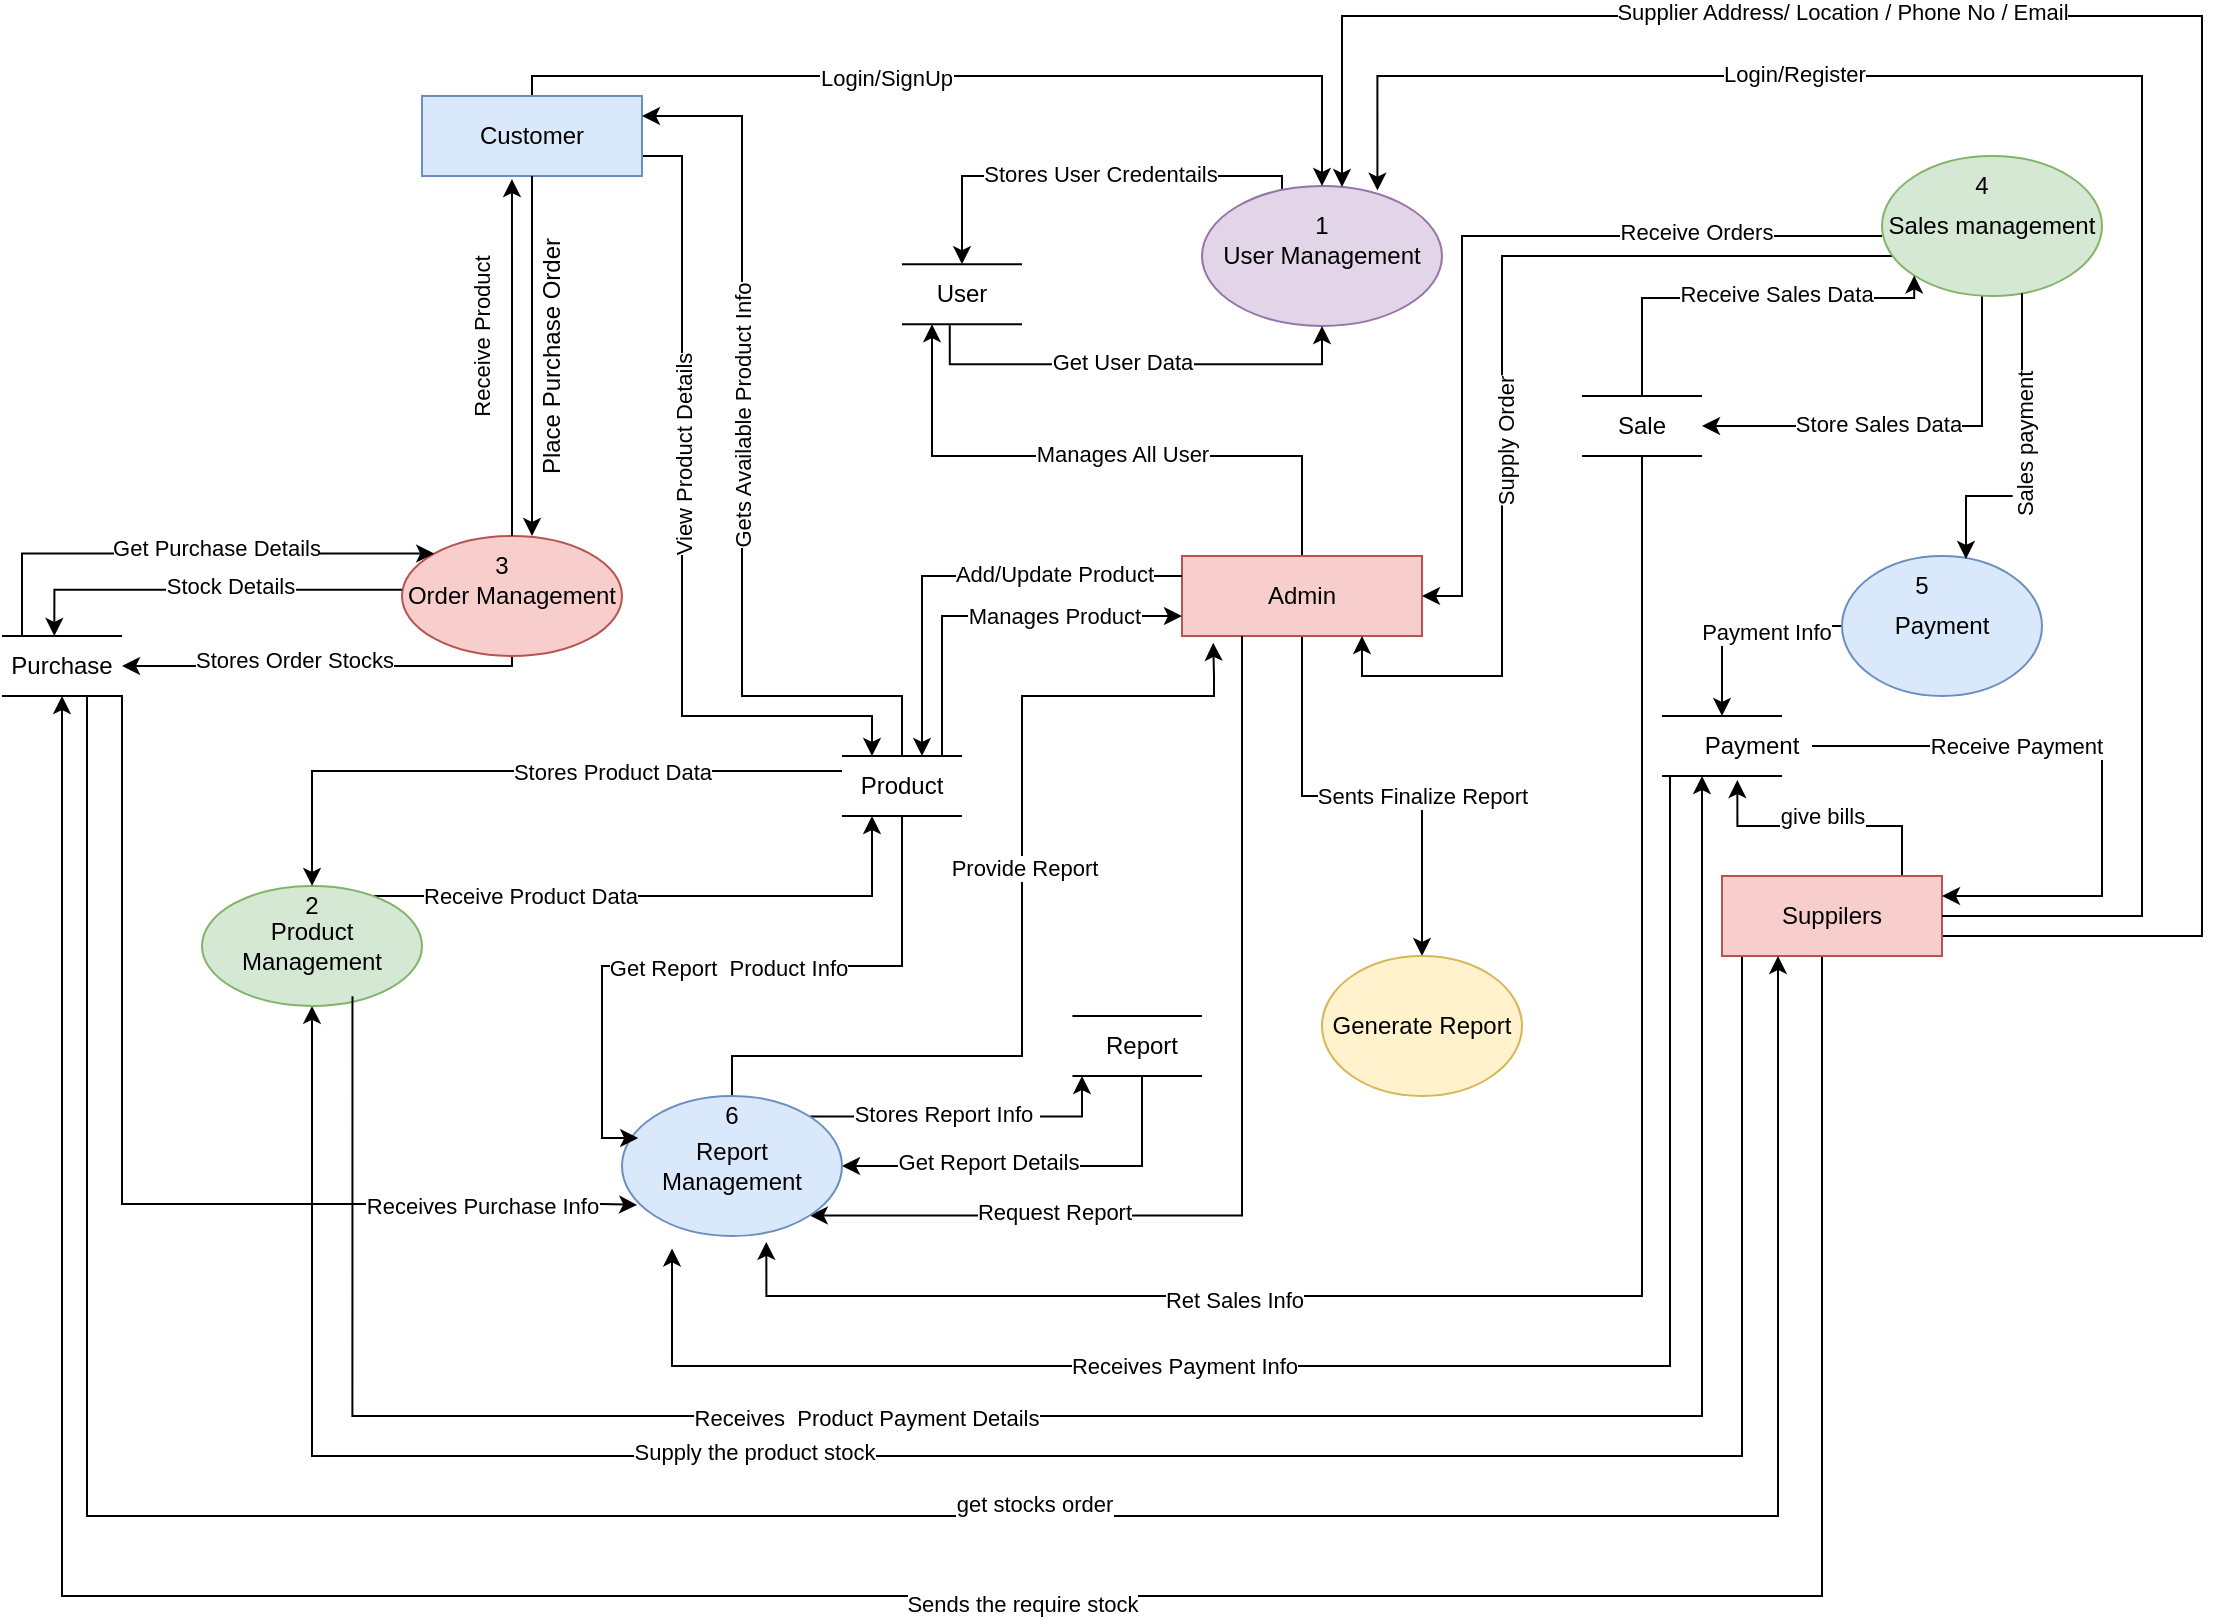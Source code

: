 <mxfile version="25.0.3">
  <diagram name="Page-1" id="GkMcADFs1Jpfnip-NJ-y">
    <mxGraphModel dx="2319" dy="2038" grid="1" gridSize="10" guides="1" tooltips="1" connect="1" arrows="1" fold="1" page="1" pageScale="1" pageWidth="827" pageHeight="1169" math="0" shadow="0">
      <root>
        <mxCell id="0" />
        <mxCell id="1" parent="0" />
        <mxCell id="d265B7_nfDngWB5c3X7g-69" style="edgeStyle=orthogonalEdgeStyle;rounded=0;orthogonalLoop=1;jettySize=auto;html=1;entryX=0.5;entryY=0;entryDx=0;entryDy=0;" edge="1" parent="1" target="d265B7_nfDngWB5c3X7g-68">
          <mxGeometry relative="1" as="geometry">
            <mxPoint x="380" y="85.91" as="sourcePoint" />
            <mxPoint x="260" y="90.0" as="targetPoint" />
            <Array as="points">
              <mxPoint x="380" y="70" />
              <mxPoint x="220" y="70" />
            </Array>
          </mxGeometry>
        </mxCell>
        <mxCell id="d265B7_nfDngWB5c3X7g-70" value="Stores User Credentails" style="edgeLabel;html=1;align=center;verticalAlign=middle;resizable=0;points=[];" vertex="1" connectable="0" parent="d265B7_nfDngWB5c3X7g-69">
          <mxGeometry x="-0.026" y="-1" relative="1" as="geometry">
            <mxPoint as="offset" />
          </mxGeometry>
        </mxCell>
        <mxCell id="d265B7_nfDngWB5c3X7g-1" value="User Management" style="ellipse;whiteSpace=wrap;html=1;fillColor=#e1d5e7;strokeColor=#9673a6;" vertex="1" parent="1">
          <mxGeometry x="340" y="75" width="120" height="70" as="geometry" />
        </mxCell>
        <mxCell id="d265B7_nfDngWB5c3X7g-73" style="edgeStyle=orthogonalEdgeStyle;rounded=0;orthogonalLoop=1;jettySize=auto;html=1;entryX=0.25;entryY=1;entryDx=0;entryDy=0;" edge="1" parent="1" source="d265B7_nfDngWB5c3X7g-3" target="d265B7_nfDngWB5c3X7g-68">
          <mxGeometry relative="1" as="geometry">
            <Array as="points">
              <mxPoint x="390" y="210" />
              <mxPoint x="205" y="210" />
            </Array>
          </mxGeometry>
        </mxCell>
        <mxCell id="d265B7_nfDngWB5c3X7g-76" value="Manages All User" style="edgeLabel;html=1;align=center;verticalAlign=middle;resizable=0;points=[];" vertex="1" connectable="0" parent="d265B7_nfDngWB5c3X7g-73">
          <mxGeometry x="-0.068" y="-1" relative="1" as="geometry">
            <mxPoint as="offset" />
          </mxGeometry>
        </mxCell>
        <mxCell id="d265B7_nfDngWB5c3X7g-150" style="edgeStyle=orthogonalEdgeStyle;rounded=0;orthogonalLoop=1;jettySize=auto;html=1;entryX=0.5;entryY=0;entryDx=0;entryDy=0;" edge="1" parent="1" source="d265B7_nfDngWB5c3X7g-3" target="d265B7_nfDngWB5c3X7g-149">
          <mxGeometry relative="1" as="geometry" />
        </mxCell>
        <mxCell id="d265B7_nfDngWB5c3X7g-151" value="Sents Finalize Report" style="edgeLabel;html=1;align=center;verticalAlign=middle;resizable=0;points=[];" vertex="1" connectable="0" parent="d265B7_nfDngWB5c3X7g-150">
          <mxGeometry x="-0.009" y="-3" relative="1" as="geometry">
            <mxPoint x="31" y="-3" as="offset" />
          </mxGeometry>
        </mxCell>
        <mxCell id="d265B7_nfDngWB5c3X7g-3" value="Admin" style="rounded=0;whiteSpace=wrap;html=1;fillColor=#f8cecc;strokeColor=#b85450;" vertex="1" parent="1">
          <mxGeometry x="330" y="260" width="120" height="40" as="geometry" />
        </mxCell>
        <mxCell id="d265B7_nfDngWB5c3X7g-35" style="edgeStyle=orthogonalEdgeStyle;rounded=0;orthogonalLoop=1;jettySize=auto;html=1;exitX=0;exitY=1;exitDx=0;exitDy=0;entryX=0.5;entryY=1;entryDx=0;entryDy=0;" edge="1" parent="1" source="d265B7_nfDngWB5c3X7g-11" target="d265B7_nfDngWB5c3X7g-7">
          <mxGeometry relative="1" as="geometry">
            <mxPoint x="-5" y="510" as="targetPoint" />
            <mxPoint x="490" y="500" as="sourcePoint" />
            <Array as="points">
              <mxPoint x="610" y="460" />
              <mxPoint x="610" y="710" />
              <mxPoint x="-105" y="710" />
            </Array>
          </mxGeometry>
        </mxCell>
        <mxCell id="d265B7_nfDngWB5c3X7g-36" value="Supply the product stock" style="edgeLabel;html=1;align=center;verticalAlign=middle;resizable=0;points=[];" vertex="1" connectable="0" parent="d265B7_nfDngWB5c3X7g-35">
          <mxGeometry x="0.257" y="-2" relative="1" as="geometry">
            <mxPoint as="offset" />
          </mxGeometry>
        </mxCell>
        <mxCell id="d265B7_nfDngWB5c3X7g-118" style="edgeStyle=orthogonalEdgeStyle;rounded=0;orthogonalLoop=1;jettySize=auto;html=1;entryX=0.5;entryY=1;entryDx=0;entryDy=0;startArrow=classic;startFill=1;endArrow=none;endFill=0;" edge="1" parent="1" source="d265B7_nfDngWB5c3X7g-4" target="d265B7_nfDngWB5c3X7g-116">
          <mxGeometry relative="1" as="geometry" />
        </mxCell>
        <mxCell id="d265B7_nfDngWB5c3X7g-122" value="Get Report Details" style="edgeLabel;html=1;align=center;verticalAlign=middle;resizable=0;points=[];" vertex="1" connectable="0" parent="d265B7_nfDngWB5c3X7g-118">
          <mxGeometry x="-0.257" y="2" relative="1" as="geometry">
            <mxPoint as="offset" />
          </mxGeometry>
        </mxCell>
        <mxCell id="d265B7_nfDngWB5c3X7g-123" style="edgeStyle=orthogonalEdgeStyle;rounded=0;orthogonalLoop=1;jettySize=auto;html=1;exitX=1;exitY=0;exitDx=0;exitDy=0;entryX=0;entryY=1;entryDx=0;entryDy=0;" edge="1" parent="1" source="d265B7_nfDngWB5c3X7g-4" target="d265B7_nfDngWB5c3X7g-116">
          <mxGeometry relative="1" as="geometry" />
        </mxCell>
        <mxCell id="d265B7_nfDngWB5c3X7g-124" value="Stores Report Info&amp;nbsp;" style="edgeLabel;html=1;align=center;verticalAlign=middle;resizable=0;points=[];" vertex="1" connectable="0" parent="d265B7_nfDngWB5c3X7g-123">
          <mxGeometry x="-0.132" y="2" relative="1" as="geometry">
            <mxPoint as="offset" />
          </mxGeometry>
        </mxCell>
        <mxCell id="d265B7_nfDngWB5c3X7g-144" style="edgeStyle=orthogonalEdgeStyle;rounded=0;orthogonalLoop=1;jettySize=auto;html=1;entryX=0.13;entryY=1.085;entryDx=0;entryDy=0;entryPerimeter=0;" edge="1" parent="1" source="d265B7_nfDngWB5c3X7g-4" target="d265B7_nfDngWB5c3X7g-3">
          <mxGeometry relative="1" as="geometry">
            <mxPoint x="360" y="320" as="targetPoint" />
            <Array as="points">
              <mxPoint x="105" y="510" />
              <mxPoint x="250" y="510" />
              <mxPoint x="250" y="330" />
              <mxPoint x="346" y="330" />
              <mxPoint x="346" y="320" />
            </Array>
          </mxGeometry>
        </mxCell>
        <mxCell id="d265B7_nfDngWB5c3X7g-145" value="Provide Report" style="edgeLabel;html=1;align=center;verticalAlign=middle;resizable=0;points=[];" vertex="1" connectable="0" parent="d265B7_nfDngWB5c3X7g-144">
          <mxGeometry x="0.11" y="-1" relative="1" as="geometry">
            <mxPoint as="offset" />
          </mxGeometry>
        </mxCell>
        <mxCell id="d265B7_nfDngWB5c3X7g-147" style="edgeStyle=orthogonalEdgeStyle;rounded=0;orthogonalLoop=1;jettySize=auto;html=1;exitX=1;exitY=1;exitDx=0;exitDy=0;entryX=0.25;entryY=1;entryDx=0;entryDy=0;startArrow=classic;startFill=1;endArrow=none;endFill=0;" edge="1" parent="1" source="d265B7_nfDngWB5c3X7g-4" target="d265B7_nfDngWB5c3X7g-3">
          <mxGeometry relative="1" as="geometry" />
        </mxCell>
        <mxCell id="d265B7_nfDngWB5c3X7g-148" value="Request Report" style="edgeLabel;html=1;align=center;verticalAlign=middle;resizable=0;points=[];" vertex="1" connectable="0" parent="d265B7_nfDngWB5c3X7g-147">
          <mxGeometry x="-0.52" y="2" relative="1" as="geometry">
            <mxPoint as="offset" />
          </mxGeometry>
        </mxCell>
        <mxCell id="d265B7_nfDngWB5c3X7g-4" value="Report Management" style="ellipse;whiteSpace=wrap;html=1;fillColor=#dae8fc;strokeColor=#6c8ebf;" vertex="1" parent="1">
          <mxGeometry x="50" y="530" width="110" height="70" as="geometry" />
        </mxCell>
        <mxCell id="d265B7_nfDngWB5c3X7g-12" style="edgeStyle=orthogonalEdgeStyle;rounded=0;orthogonalLoop=1;jettySize=auto;html=1;entryX=0.5;entryY=0;entryDx=0;entryDy=0;" edge="1" parent="1" source="d265B7_nfDngWB5c3X7g-5" target="d265B7_nfDngWB5c3X7g-1">
          <mxGeometry relative="1" as="geometry">
            <Array as="points">
              <mxPoint x="5" y="20" />
              <mxPoint x="400" y="20" />
            </Array>
          </mxGeometry>
        </mxCell>
        <mxCell id="d265B7_nfDngWB5c3X7g-13" value="Login/SignUp" style="edgeLabel;html=1;align=center;verticalAlign=middle;resizable=0;points=[];" vertex="1" connectable="0" parent="d265B7_nfDngWB5c3X7g-12">
          <mxGeometry x="-0.19" y="-1" relative="1" as="geometry">
            <mxPoint as="offset" />
          </mxGeometry>
        </mxCell>
        <mxCell id="d265B7_nfDngWB5c3X7g-50" style="edgeStyle=orthogonalEdgeStyle;rounded=0;orthogonalLoop=1;jettySize=auto;html=1;entryX=0.25;entryY=0;entryDx=0;entryDy=0;" edge="1" parent="1" source="d265B7_nfDngWB5c3X7g-5" target="d265B7_nfDngWB5c3X7g-43">
          <mxGeometry relative="1" as="geometry">
            <Array as="points">
              <mxPoint x="80" y="60" />
              <mxPoint x="80" y="340" />
              <mxPoint x="175" y="340" />
            </Array>
          </mxGeometry>
        </mxCell>
        <mxCell id="d265B7_nfDngWB5c3X7g-53" value="View Product Details" style="edgeLabel;html=1;align=center;verticalAlign=middle;resizable=0;points=[];rotation=-90;" vertex="1" connectable="0" parent="d265B7_nfDngWB5c3X7g-50">
          <mxGeometry x="-0.184" y="1" relative="1" as="geometry">
            <mxPoint as="offset" />
          </mxGeometry>
        </mxCell>
        <mxCell id="d265B7_nfDngWB5c3X7g-5" value="Customer" style="rounded=0;whiteSpace=wrap;html=1;fillColor=#dae8fc;strokeColor=#6c8ebf;" vertex="1" parent="1">
          <mxGeometry x="-50" y="30" width="110" height="40" as="geometry" />
        </mxCell>
        <mxCell id="d265B7_nfDngWB5c3X7g-29" style="edgeStyle=orthogonalEdgeStyle;rounded=0;orthogonalLoop=1;jettySize=auto;html=1;" edge="1" parent="1" source="d265B7_nfDngWB5c3X7g-6" target="d265B7_nfDngWB5c3X7g-23">
          <mxGeometry relative="1" as="geometry">
            <Array as="points">
              <mxPoint x="-5" y="315" />
            </Array>
          </mxGeometry>
        </mxCell>
        <mxCell id="d265B7_nfDngWB5c3X7g-30" value="Stores Order Stocks" style="edgeLabel;html=1;align=center;verticalAlign=middle;resizable=0;points=[];" vertex="1" connectable="0" parent="d265B7_nfDngWB5c3X7g-29">
          <mxGeometry x="0.138" y="-3" relative="1" as="geometry">
            <mxPoint as="offset" />
          </mxGeometry>
        </mxCell>
        <mxCell id="d265B7_nfDngWB5c3X7g-6" value="Order Management" style="ellipse;whiteSpace=wrap;html=1;fillColor=#f8cecc;strokeColor=#b85450;" vertex="1" parent="1">
          <mxGeometry x="-60" y="250" width="110" height="60" as="geometry" />
        </mxCell>
        <mxCell id="d265B7_nfDngWB5c3X7g-44" style="edgeStyle=orthogonalEdgeStyle;rounded=0;orthogonalLoop=1;jettySize=auto;html=1;entryX=0.25;entryY=1;entryDx=0;entryDy=0;" edge="1" parent="1" source="d265B7_nfDngWB5c3X7g-7" target="d265B7_nfDngWB5c3X7g-43">
          <mxGeometry relative="1" as="geometry">
            <mxPoint x="90" y="374.94" as="targetPoint" />
            <Array as="points">
              <mxPoint x="175" y="430" />
            </Array>
          </mxGeometry>
        </mxCell>
        <mxCell id="d265B7_nfDngWB5c3X7g-45" value="Receive Product Data" style="edgeLabel;html=1;align=center;verticalAlign=middle;resizable=0;points=[];" vertex="1" connectable="0" parent="d265B7_nfDngWB5c3X7g-44">
          <mxGeometry x="-0.457" relative="1" as="geometry">
            <mxPoint as="offset" />
          </mxGeometry>
        </mxCell>
        <mxCell id="d265B7_nfDngWB5c3X7g-7" value="Product Management" style="ellipse;whiteSpace=wrap;html=1;fillColor=#d5e8d4;strokeColor=#82b366;" vertex="1" parent="1">
          <mxGeometry x="-160" y="424.94" width="110" height="60" as="geometry" />
        </mxCell>
        <mxCell id="d265B7_nfDngWB5c3X7g-81" style="edgeStyle=orthogonalEdgeStyle;rounded=0;orthogonalLoop=1;jettySize=auto;html=1;entryX=0.75;entryY=1;entryDx=0;entryDy=0;" edge="1" parent="1" source="d265B7_nfDngWB5c3X7g-8" target="d265B7_nfDngWB5c3X7g-3">
          <mxGeometry relative="1" as="geometry">
            <Array as="points">
              <mxPoint x="490" y="110" />
              <mxPoint x="490" y="320" />
              <mxPoint x="420" y="320" />
            </Array>
          </mxGeometry>
        </mxCell>
        <mxCell id="d265B7_nfDngWB5c3X7g-82" value="Supply Order" style="edgeLabel;html=1;align=center;verticalAlign=middle;resizable=0;points=[];rotation=-90;" vertex="1" connectable="0" parent="d265B7_nfDngWB5c3X7g-81">
          <mxGeometry x="0.163" y="2" relative="1" as="geometry">
            <mxPoint as="offset" />
          </mxGeometry>
        </mxCell>
        <mxCell id="d265B7_nfDngWB5c3X7g-90" style="edgeStyle=orthogonalEdgeStyle;rounded=0;orthogonalLoop=1;jettySize=auto;html=1;entryX=1;entryY=0.5;entryDx=0;entryDy=0;" edge="1" parent="1" source="d265B7_nfDngWB5c3X7g-8" target="d265B7_nfDngWB5c3X7g-85">
          <mxGeometry relative="1" as="geometry">
            <Array as="points">
              <mxPoint x="730" y="195" />
            </Array>
          </mxGeometry>
        </mxCell>
        <mxCell id="d265B7_nfDngWB5c3X7g-91" value="Store Sales Data" style="edgeLabel;html=1;align=center;verticalAlign=middle;resizable=0;points=[];" vertex="1" connectable="0" parent="d265B7_nfDngWB5c3X7g-90">
          <mxGeometry x="0.139" y="-1" relative="1" as="geometry">
            <mxPoint as="offset" />
          </mxGeometry>
        </mxCell>
        <mxCell id="d265B7_nfDngWB5c3X7g-8" value="Sales management" style="ellipse;whiteSpace=wrap;html=1;fillColor=#d5e8d4;strokeColor=#82b366;" vertex="1" parent="1">
          <mxGeometry x="680" y="60" width="110" height="70" as="geometry" />
        </mxCell>
        <mxCell id="d265B7_nfDngWB5c3X7g-127" style="edgeStyle=orthogonalEdgeStyle;rounded=0;orthogonalLoop=1;jettySize=auto;html=1;entryX=0.25;entryY=0;entryDx=0;entryDy=0;" edge="1" parent="1" source="d265B7_nfDngWB5c3X7g-9" target="d265B7_nfDngWB5c3X7g-96">
          <mxGeometry relative="1" as="geometry" />
        </mxCell>
        <mxCell id="d265B7_nfDngWB5c3X7g-129" value="Payment Info" style="edgeLabel;html=1;align=center;verticalAlign=middle;resizable=0;points=[];" vertex="1" connectable="0" parent="d265B7_nfDngWB5c3X7g-127">
          <mxGeometry x="-0.268" y="3" relative="1" as="geometry">
            <mxPoint as="offset" />
          </mxGeometry>
        </mxCell>
        <mxCell id="d265B7_nfDngWB5c3X7g-9" value="Payment" style="ellipse;whiteSpace=wrap;html=1;fillColor=#dae8fc;strokeColor=#6c8ebf;" vertex="1" parent="1">
          <mxGeometry x="660" y="260" width="100" height="70" as="geometry" />
        </mxCell>
        <mxCell id="d265B7_nfDngWB5c3X7g-31" style="edgeStyle=orthogonalEdgeStyle;rounded=0;orthogonalLoop=1;jettySize=auto;html=1;entryX=0.5;entryY=1;entryDx=0;entryDy=0;exitX=0.5;exitY=1;exitDx=0;exitDy=0;" edge="1" parent="1" source="d265B7_nfDngWB5c3X7g-11" target="d265B7_nfDngWB5c3X7g-23">
          <mxGeometry relative="1" as="geometry">
            <Array as="points">
              <mxPoint x="650" y="460" />
              <mxPoint x="650" y="780" />
              <mxPoint x="-230" y="780" />
            </Array>
          </mxGeometry>
        </mxCell>
        <mxCell id="d265B7_nfDngWB5c3X7g-32" value="Sends the require stock" style="edgeLabel;html=1;align=center;verticalAlign=middle;resizable=0;points=[];" vertex="1" connectable="0" parent="d265B7_nfDngWB5c3X7g-31">
          <mxGeometry x="-0.123" y="4" relative="1" as="geometry">
            <mxPoint as="offset" />
          </mxGeometry>
        </mxCell>
        <mxCell id="d265B7_nfDngWB5c3X7g-97" style="edgeStyle=orthogonalEdgeStyle;rounded=0;orthogonalLoop=1;jettySize=auto;html=1;" edge="1" parent="1" source="d265B7_nfDngWB5c3X7g-11" target="d265B7_nfDngWB5c3X7g-1">
          <mxGeometry relative="1" as="geometry">
            <Array as="points">
              <mxPoint x="840" y="450" />
              <mxPoint x="840" y="-10" />
              <mxPoint x="410" y="-10" />
            </Array>
          </mxGeometry>
        </mxCell>
        <mxCell id="d265B7_nfDngWB5c3X7g-98" value="Supplier Address/ Location / Phone No / Email" style="edgeLabel;html=1;align=center;verticalAlign=middle;resizable=0;points=[];" vertex="1" connectable="0" parent="d265B7_nfDngWB5c3X7g-97">
          <mxGeometry x="0.394" y="-2" relative="1" as="geometry">
            <mxPoint as="offset" />
          </mxGeometry>
        </mxCell>
        <mxCell id="d265B7_nfDngWB5c3X7g-103" style="edgeStyle=orthogonalEdgeStyle;rounded=0;orthogonalLoop=1;jettySize=auto;html=1;entryX=0.378;entryY=1.068;entryDx=0;entryDy=0;entryPerimeter=0;" edge="1" parent="1" source="d265B7_nfDngWB5c3X7g-11" target="d265B7_nfDngWB5c3X7g-96">
          <mxGeometry relative="1" as="geometry">
            <mxPoint x="530" y="380" as="targetPoint" />
            <Array as="points">
              <mxPoint x="690" y="395" />
              <mxPoint x="608" y="395" />
            </Array>
          </mxGeometry>
        </mxCell>
        <mxCell id="d265B7_nfDngWB5c3X7g-104" value="give bills" style="edgeLabel;html=1;align=center;verticalAlign=middle;resizable=0;points=[];" vertex="1" connectable="0" parent="d265B7_nfDngWB5c3X7g-103">
          <mxGeometry x="-0.431" y="2" relative="1" as="geometry">
            <mxPoint x="-28" y="-7" as="offset" />
          </mxGeometry>
        </mxCell>
        <mxCell id="d265B7_nfDngWB5c3X7g-11" value="Suppilers" style="rounded=0;whiteSpace=wrap;html=1;fillColor=#f8cecc;strokeColor=#b85450;" vertex="1" parent="1">
          <mxGeometry x="600" y="420" width="110" height="40" as="geometry" />
        </mxCell>
        <mxCell id="d265B7_nfDngWB5c3X7g-14" style="edgeStyle=orthogonalEdgeStyle;rounded=0;orthogonalLoop=1;jettySize=auto;html=1;entryX=0.409;entryY=1.039;entryDx=0;entryDy=0;entryPerimeter=0;" edge="1" parent="1" source="d265B7_nfDngWB5c3X7g-6" target="d265B7_nfDngWB5c3X7g-5">
          <mxGeometry relative="1" as="geometry" />
        </mxCell>
        <mxCell id="d265B7_nfDngWB5c3X7g-15" value="Receive Product" style="edgeLabel;html=1;align=center;verticalAlign=middle;resizable=0;points=[];rotation=-90;" vertex="1" connectable="0" parent="d265B7_nfDngWB5c3X7g-14">
          <mxGeometry x="0.118" y="-5" relative="1" as="geometry">
            <mxPoint x="-20" as="offset" />
          </mxGeometry>
        </mxCell>
        <mxCell id="d265B7_nfDngWB5c3X7g-16" style="edgeStyle=orthogonalEdgeStyle;rounded=0;orthogonalLoop=1;jettySize=auto;html=1;entryX=0.591;entryY=0;entryDx=0;entryDy=0;entryPerimeter=0;" edge="1" parent="1" source="d265B7_nfDngWB5c3X7g-5" target="d265B7_nfDngWB5c3X7g-6">
          <mxGeometry relative="1" as="geometry">
            <Array as="points">
              <mxPoint x="5" y="110" />
              <mxPoint x="5" y="110" />
            </Array>
          </mxGeometry>
        </mxCell>
        <mxCell id="d265B7_nfDngWB5c3X7g-17" value="Place Purchase Order" style="text;html=1;align=center;verticalAlign=middle;whiteSpace=wrap;rounded=0;rotation=-90;" vertex="1" parent="1">
          <mxGeometry x="-50" y="150" width="130" height="20" as="geometry" />
        </mxCell>
        <mxCell id="d265B7_nfDngWB5c3X7g-21" value="" style="endArrow=none;html=1;rounded=0;" edge="1" parent="1">
          <mxGeometry width="50" height="50" relative="1" as="geometry">
            <mxPoint x="-260" y="300" as="sourcePoint" />
            <mxPoint x="-200" y="300" as="targetPoint" />
          </mxGeometry>
        </mxCell>
        <mxCell id="d265B7_nfDngWB5c3X7g-22" value="" style="endArrow=none;html=1;rounded=0;" edge="1" parent="1">
          <mxGeometry width="50" height="50" relative="1" as="geometry">
            <mxPoint x="-260" y="330" as="sourcePoint" />
            <mxPoint x="-200" y="330" as="targetPoint" />
          </mxGeometry>
        </mxCell>
        <mxCell id="d265B7_nfDngWB5c3X7g-27" style="edgeStyle=orthogonalEdgeStyle;rounded=0;orthogonalLoop=1;jettySize=auto;html=1;entryX=0;entryY=0;entryDx=0;entryDy=0;" edge="1" parent="1" source="d265B7_nfDngWB5c3X7g-23" target="d265B7_nfDngWB5c3X7g-6">
          <mxGeometry relative="1" as="geometry">
            <Array as="points">
              <mxPoint x="-250" y="259" />
            </Array>
          </mxGeometry>
        </mxCell>
        <mxCell id="d265B7_nfDngWB5c3X7g-28" value="Get Purchase Details" style="edgeLabel;html=1;align=center;verticalAlign=middle;resizable=0;points=[];" vertex="1" connectable="0" parent="d265B7_nfDngWB5c3X7g-27">
          <mxGeometry x="0.111" y="3" relative="1" as="geometry">
            <mxPoint as="offset" />
          </mxGeometry>
        </mxCell>
        <mxCell id="d265B7_nfDngWB5c3X7g-33" style="edgeStyle=orthogonalEdgeStyle;rounded=0;orthogonalLoop=1;jettySize=auto;html=1;entryX=0.25;entryY=1;entryDx=0;entryDy=0;" edge="1" parent="1" target="d265B7_nfDngWB5c3X7g-11">
          <mxGeometry relative="1" as="geometry">
            <mxPoint x="-217.5" y="330" as="sourcePoint" />
            <mxPoint x="510" y="490" as="targetPoint" />
            <Array as="points">
              <mxPoint x="-217" y="740" />
              <mxPoint x="628" y="740" />
              <mxPoint x="628" y="460" />
            </Array>
          </mxGeometry>
        </mxCell>
        <mxCell id="d265B7_nfDngWB5c3X7g-34" value="get stocks order" style="edgeLabel;html=1;align=center;verticalAlign=middle;resizable=0;points=[];" vertex="1" connectable="0" parent="d265B7_nfDngWB5c3X7g-33">
          <mxGeometry x="0.151" y="6" relative="1" as="geometry">
            <mxPoint x="-1" as="offset" />
          </mxGeometry>
        </mxCell>
        <mxCell id="d265B7_nfDngWB5c3X7g-23" value="Purchase" style="text;html=1;align=center;verticalAlign=middle;whiteSpace=wrap;rounded=0;" vertex="1" parent="1">
          <mxGeometry x="-260" y="300" width="60" height="30" as="geometry" />
        </mxCell>
        <mxCell id="d265B7_nfDngWB5c3X7g-25" style="edgeStyle=orthogonalEdgeStyle;rounded=0;orthogonalLoop=1;jettySize=auto;html=1;entryX=0.035;entryY=0.281;entryDx=0;entryDy=0;entryPerimeter=0;endArrow=none;endFill=0;startArrow=classic;startFill=1;" edge="1" parent="1">
          <mxGeometry relative="1" as="geometry">
            <mxPoint x="-233.85" y="300" as="sourcePoint" />
            <mxPoint x="-60.0" y="276.86" as="targetPoint" />
            <Array as="points">
              <mxPoint x="-233.85" y="277" />
            </Array>
          </mxGeometry>
        </mxCell>
        <mxCell id="d265B7_nfDngWB5c3X7g-26" value="Stock Details" style="edgeLabel;html=1;align=center;verticalAlign=middle;resizable=0;points=[];" vertex="1" connectable="0" parent="d265B7_nfDngWB5c3X7g-25">
          <mxGeometry x="0.129" y="2" relative="1" as="geometry">
            <mxPoint as="offset" />
          </mxGeometry>
        </mxCell>
        <mxCell id="d265B7_nfDngWB5c3X7g-41" value="" style="endArrow=none;html=1;rounded=0;" edge="1" parent="1">
          <mxGeometry width="50" height="50" relative="1" as="geometry">
            <mxPoint x="160" y="360" as="sourcePoint" />
            <mxPoint x="220" y="360" as="targetPoint" />
          </mxGeometry>
        </mxCell>
        <mxCell id="d265B7_nfDngWB5c3X7g-42" value="" style="endArrow=none;html=1;rounded=0;" edge="1" parent="1">
          <mxGeometry width="50" height="50" relative="1" as="geometry">
            <mxPoint x="160" y="390" as="sourcePoint" />
            <mxPoint x="220" y="390" as="targetPoint" />
          </mxGeometry>
        </mxCell>
        <mxCell id="d265B7_nfDngWB5c3X7g-48" style="edgeStyle=orthogonalEdgeStyle;rounded=0;orthogonalLoop=1;jettySize=auto;html=1;exitX=0;exitY=0.25;exitDx=0;exitDy=0;" edge="1" parent="1" source="d265B7_nfDngWB5c3X7g-43" target="d265B7_nfDngWB5c3X7g-7">
          <mxGeometry relative="1" as="geometry">
            <mxPoint x="60" y="359.999" as="sourcePoint" />
          </mxGeometry>
        </mxCell>
        <mxCell id="d265B7_nfDngWB5c3X7g-49" value="Stores Product Data" style="edgeLabel;html=1;align=center;verticalAlign=middle;resizable=0;points=[];" vertex="1" connectable="0" parent="d265B7_nfDngWB5c3X7g-48">
          <mxGeometry x="-0.284" relative="1" as="geometry">
            <mxPoint as="offset" />
          </mxGeometry>
        </mxCell>
        <mxCell id="d265B7_nfDngWB5c3X7g-54" style="edgeStyle=orthogonalEdgeStyle;rounded=0;orthogonalLoop=1;jettySize=auto;html=1;" edge="1" parent="1" source="d265B7_nfDngWB5c3X7g-43">
          <mxGeometry relative="1" as="geometry">
            <mxPoint x="60" y="40" as="targetPoint" />
            <Array as="points">
              <mxPoint x="190" y="330" />
              <mxPoint x="110" y="330" />
              <mxPoint x="110" y="40" />
              <mxPoint x="60" y="40" />
            </Array>
          </mxGeometry>
        </mxCell>
        <mxCell id="d265B7_nfDngWB5c3X7g-55" value="Gets Available Product Info" style="edgeLabel;html=1;align=center;verticalAlign=middle;resizable=0;points=[];rotation=-90;" vertex="1" connectable="0" parent="d265B7_nfDngWB5c3X7g-54">
          <mxGeometry x="0.075" y="2" relative="1" as="geometry">
            <mxPoint x="2" y="-8" as="offset" />
          </mxGeometry>
        </mxCell>
        <mxCell id="d265B7_nfDngWB5c3X7g-56" style="edgeStyle=orthogonalEdgeStyle;rounded=0;orthogonalLoop=1;jettySize=auto;html=1;entryX=0;entryY=0.25;entryDx=0;entryDy=0;startArrow=classic;startFill=1;endArrow=none;endFill=0;" edge="1" parent="1" source="d265B7_nfDngWB5c3X7g-43" target="d265B7_nfDngWB5c3X7g-3">
          <mxGeometry relative="1" as="geometry">
            <Array as="points">
              <mxPoint x="200" y="270" />
            </Array>
          </mxGeometry>
        </mxCell>
        <mxCell id="d265B7_nfDngWB5c3X7g-58" value="Add/Update Product" style="edgeLabel;html=1;align=center;verticalAlign=middle;resizable=0;points=[];" vertex="1" connectable="0" parent="d265B7_nfDngWB5c3X7g-56">
          <mxGeometry x="0.224" y="1" relative="1" as="geometry">
            <mxPoint x="21" as="offset" />
          </mxGeometry>
        </mxCell>
        <mxCell id="d265B7_nfDngWB5c3X7g-59" style="edgeStyle=orthogonalEdgeStyle;rounded=0;orthogonalLoop=1;jettySize=auto;html=1;entryX=0;entryY=0.75;entryDx=0;entryDy=0;" edge="1" parent="1" source="d265B7_nfDngWB5c3X7g-43" target="d265B7_nfDngWB5c3X7g-3">
          <mxGeometry relative="1" as="geometry">
            <Array as="points">
              <mxPoint x="210" y="290" />
            </Array>
          </mxGeometry>
        </mxCell>
        <mxCell id="d265B7_nfDngWB5c3X7g-60" value="Manages Product" style="edgeLabel;html=1;align=center;verticalAlign=middle;resizable=0;points=[];" vertex="1" connectable="0" parent="d265B7_nfDngWB5c3X7g-59">
          <mxGeometry x="0.189" relative="1" as="geometry">
            <mxPoint x="13" as="offset" />
          </mxGeometry>
        </mxCell>
        <mxCell id="d265B7_nfDngWB5c3X7g-125" style="edgeStyle=orthogonalEdgeStyle;rounded=0;orthogonalLoop=1;jettySize=auto;html=1;entryX=0.074;entryY=0.293;entryDx=0;entryDy=0;entryPerimeter=0;" edge="1" parent="1" source="d265B7_nfDngWB5c3X7g-43" target="d265B7_nfDngWB5c3X7g-4">
          <mxGeometry relative="1" as="geometry">
            <Array as="points">
              <mxPoint x="190" y="465" />
              <mxPoint x="40" y="465" />
              <mxPoint x="40" y="551" />
              <mxPoint x="58" y="551" />
            </Array>
          </mxGeometry>
        </mxCell>
        <mxCell id="d265B7_nfDngWB5c3X7g-126" value="Get Report&amp;nbsp; Product Info" style="edgeLabel;html=1;align=center;verticalAlign=middle;resizable=0;points=[];" vertex="1" connectable="0" parent="d265B7_nfDngWB5c3X7g-125">
          <mxGeometry x="-0.017" y="1" relative="1" as="geometry">
            <mxPoint as="offset" />
          </mxGeometry>
        </mxCell>
        <mxCell id="d265B7_nfDngWB5c3X7g-43" value="Product" style="text;html=1;align=center;verticalAlign=middle;whiteSpace=wrap;rounded=0;" vertex="1" parent="1">
          <mxGeometry x="160" y="360" width="60" height="30" as="geometry" />
        </mxCell>
        <mxCell id="d265B7_nfDngWB5c3X7g-66" value="" style="endArrow=none;html=1;rounded=0;" edge="1" parent="1">
          <mxGeometry width="50" height="50" relative="1" as="geometry">
            <mxPoint x="190" y="114.09" as="sourcePoint" />
            <mxPoint x="250" y="114.09" as="targetPoint" />
          </mxGeometry>
        </mxCell>
        <mxCell id="d265B7_nfDngWB5c3X7g-67" value="" style="endArrow=none;html=1;rounded=0;" edge="1" parent="1">
          <mxGeometry width="50" height="50" relative="1" as="geometry">
            <mxPoint x="190" y="144.09" as="sourcePoint" />
            <mxPoint x="250" y="144.09" as="targetPoint" />
          </mxGeometry>
        </mxCell>
        <mxCell id="d265B7_nfDngWB5c3X7g-68" value="User" style="text;html=1;align=center;verticalAlign=middle;whiteSpace=wrap;rounded=0;" vertex="1" parent="1">
          <mxGeometry x="190" y="114.09" width="60" height="30" as="geometry" />
        </mxCell>
        <mxCell id="d265B7_nfDngWB5c3X7g-71" style="edgeStyle=orthogonalEdgeStyle;rounded=0;orthogonalLoop=1;jettySize=auto;html=1;entryX=0.5;entryY=1;entryDx=0;entryDy=0;exitX=0.398;exitY=1.018;exitDx=0;exitDy=0;exitPerimeter=0;" edge="1" parent="1" source="d265B7_nfDngWB5c3X7g-68" target="d265B7_nfDngWB5c3X7g-1">
          <mxGeometry relative="1" as="geometry">
            <mxPoint x="250" y="170.001" as="sourcePoint" />
            <mxPoint x="390.64" y="182.62" as="targetPoint" />
          </mxGeometry>
        </mxCell>
        <mxCell id="d265B7_nfDngWB5c3X7g-72" value="Get User Data" style="edgeLabel;html=1;align=center;verticalAlign=middle;resizable=0;points=[];" vertex="1" connectable="0" parent="d265B7_nfDngWB5c3X7g-71">
          <mxGeometry x="-0.063" y="1" relative="1" as="geometry">
            <mxPoint as="offset" />
          </mxGeometry>
        </mxCell>
        <mxCell id="d265B7_nfDngWB5c3X7g-77" style="edgeStyle=orthogonalEdgeStyle;rounded=0;orthogonalLoop=1;jettySize=auto;html=1;entryX=0.731;entryY=0.033;entryDx=0;entryDy=0;entryPerimeter=0;" edge="1" parent="1" source="d265B7_nfDngWB5c3X7g-11" target="d265B7_nfDngWB5c3X7g-1">
          <mxGeometry relative="1" as="geometry">
            <Array as="points">
              <mxPoint x="810" y="440" />
              <mxPoint x="810" y="20" />
              <mxPoint x="428" y="20" />
            </Array>
          </mxGeometry>
        </mxCell>
        <mxCell id="d265B7_nfDngWB5c3X7g-78" value="Login/Register" style="edgeLabel;html=1;align=center;verticalAlign=middle;resizable=0;points=[];" vertex="1" connectable="0" parent="d265B7_nfDngWB5c3X7g-77">
          <mxGeometry x="0.446" y="-1" relative="1" as="geometry">
            <mxPoint as="offset" />
          </mxGeometry>
        </mxCell>
        <mxCell id="d265B7_nfDngWB5c3X7g-79" style="edgeStyle=orthogonalEdgeStyle;rounded=0;orthogonalLoop=1;jettySize=auto;html=1;startArrow=classic;startFill=1;endArrow=none;endFill=0;" edge="1" parent="1" source="d265B7_nfDngWB5c3X7g-3">
          <mxGeometry relative="1" as="geometry">
            <mxPoint x="680" y="100" as="targetPoint" />
            <Array as="points">
              <mxPoint x="470" y="280" />
              <mxPoint x="470" y="100" />
            </Array>
          </mxGeometry>
        </mxCell>
        <mxCell id="d265B7_nfDngWB5c3X7g-80" value="Receive Orders" style="edgeLabel;html=1;align=center;verticalAlign=middle;resizable=0;points=[];" vertex="1" connectable="0" parent="d265B7_nfDngWB5c3X7g-79">
          <mxGeometry x="0.473" y="2" relative="1" as="geometry">
            <mxPoint x="15" as="offset" />
          </mxGeometry>
        </mxCell>
        <mxCell id="d265B7_nfDngWB5c3X7g-83" value="" style="endArrow=none;html=1;rounded=0;" edge="1" parent="1">
          <mxGeometry width="50" height="50" relative="1" as="geometry">
            <mxPoint x="530" y="180" as="sourcePoint" />
            <mxPoint x="590" y="180" as="targetPoint" />
          </mxGeometry>
        </mxCell>
        <mxCell id="d265B7_nfDngWB5c3X7g-84" value="" style="endArrow=none;html=1;rounded=0;" edge="1" parent="1">
          <mxGeometry width="50" height="50" relative="1" as="geometry">
            <mxPoint x="530" y="210" as="sourcePoint" />
            <mxPoint x="590" y="210" as="targetPoint" />
          </mxGeometry>
        </mxCell>
        <mxCell id="d265B7_nfDngWB5c3X7g-86" style="edgeStyle=orthogonalEdgeStyle;rounded=0;orthogonalLoop=1;jettySize=auto;html=1;entryX=0;entryY=1;entryDx=0;entryDy=0;" edge="1" parent="1" source="d265B7_nfDngWB5c3X7g-85" target="d265B7_nfDngWB5c3X7g-8">
          <mxGeometry relative="1" as="geometry">
            <Array as="points">
              <mxPoint x="560" y="131" />
            </Array>
          </mxGeometry>
        </mxCell>
        <mxCell id="d265B7_nfDngWB5c3X7g-87" value="Receive Sales Data" style="edgeLabel;html=1;align=center;verticalAlign=middle;resizable=0;points=[];" vertex="1" connectable="0" parent="d265B7_nfDngWB5c3X7g-86">
          <mxGeometry x="0.003" y="-3" relative="1" as="geometry">
            <mxPoint x="17" y="-5" as="offset" />
          </mxGeometry>
        </mxCell>
        <mxCell id="d265B7_nfDngWB5c3X7g-85" value="Sale" style="text;html=1;align=center;verticalAlign=middle;whiteSpace=wrap;rounded=0;" vertex="1" parent="1">
          <mxGeometry x="530" y="180" width="60" height="30" as="geometry" />
        </mxCell>
        <mxCell id="d265B7_nfDngWB5c3X7g-94" value="" style="endArrow=none;html=1;rounded=0;" edge="1" parent="1">
          <mxGeometry width="50" height="50" relative="1" as="geometry">
            <mxPoint x="570" y="340" as="sourcePoint" />
            <mxPoint x="630" y="340" as="targetPoint" />
          </mxGeometry>
        </mxCell>
        <mxCell id="d265B7_nfDngWB5c3X7g-95" value="" style="endArrow=none;html=1;rounded=0;" edge="1" parent="1">
          <mxGeometry width="50" height="50" relative="1" as="geometry">
            <mxPoint x="570" y="370" as="sourcePoint" />
            <mxPoint x="630" y="370" as="targetPoint" />
          </mxGeometry>
        </mxCell>
        <mxCell id="d265B7_nfDngWB5c3X7g-99" style="edgeStyle=orthogonalEdgeStyle;rounded=0;orthogonalLoop=1;jettySize=auto;html=1;entryX=1;entryY=0.25;entryDx=0;entryDy=0;" edge="1" parent="1" source="d265B7_nfDngWB5c3X7g-96" target="d265B7_nfDngWB5c3X7g-11">
          <mxGeometry relative="1" as="geometry">
            <Array as="points">
              <mxPoint x="790" y="355" />
              <mxPoint x="790" y="430" />
            </Array>
          </mxGeometry>
        </mxCell>
        <mxCell id="d265B7_nfDngWB5c3X7g-100" value="Receive Payment" style="edgeLabel;html=1;align=center;verticalAlign=middle;resizable=0;points=[];" vertex="1" connectable="0" parent="d265B7_nfDngWB5c3X7g-99">
          <mxGeometry x="-0.32" relative="1" as="geometry">
            <mxPoint as="offset" />
          </mxGeometry>
        </mxCell>
        <mxCell id="d265B7_nfDngWB5c3X7g-108" style="edgeStyle=orthogonalEdgeStyle;rounded=0;orthogonalLoop=1;jettySize=auto;html=1;entryX=0.684;entryY=0.92;entryDx=0;entryDy=0;entryPerimeter=0;startArrow=classic;startFill=1;endArrow=none;endFill=0;" edge="1" parent="1">
          <mxGeometry relative="1" as="geometry">
            <mxPoint x="-84.76" y="480.14" as="targetPoint" />
            <mxPoint x="590" y="370" as="sourcePoint" />
            <Array as="points">
              <mxPoint x="590" y="690" />
              <mxPoint x="-85" y="690" />
            </Array>
          </mxGeometry>
        </mxCell>
        <mxCell id="d265B7_nfDngWB5c3X7g-115" value="Receives&amp;nbsp; Product Payment Details" style="edgeLabel;html=1;align=center;verticalAlign=middle;resizable=0;points=[];" vertex="1" connectable="0" parent="d265B7_nfDngWB5c3X7g-108">
          <mxGeometry x="0.226" y="1" relative="1" as="geometry">
            <mxPoint as="offset" />
          </mxGeometry>
        </mxCell>
        <mxCell id="d265B7_nfDngWB5c3X7g-139" style="edgeStyle=orthogonalEdgeStyle;rounded=0;orthogonalLoop=1;jettySize=auto;html=1;entryX=0;entryY=1;entryDx=0;entryDy=0;" edge="1" parent="1">
          <mxGeometry relative="1" as="geometry">
            <mxPoint x="584" y="370" as="sourcePoint" />
            <mxPoint x="75.009" y="606.213" as="targetPoint" />
            <Array as="points">
              <mxPoint x="574" y="370" />
              <mxPoint x="574" y="665" />
              <mxPoint x="75" y="665" />
            </Array>
          </mxGeometry>
        </mxCell>
        <mxCell id="d265B7_nfDngWB5c3X7g-141" value="Receives Payment Info" style="edgeLabel;html=1;align=center;verticalAlign=middle;resizable=0;points=[];" vertex="1" connectable="0" parent="d265B7_nfDngWB5c3X7g-139">
          <mxGeometry x="0.271" relative="1" as="geometry">
            <mxPoint as="offset" />
          </mxGeometry>
        </mxCell>
        <mxCell id="d265B7_nfDngWB5c3X7g-96" value="Payment" style="text;html=1;align=center;verticalAlign=middle;whiteSpace=wrap;rounded=0;" vertex="1" parent="1">
          <mxGeometry x="585" y="340" width="60" height="30" as="geometry" />
        </mxCell>
        <mxCell id="d265B7_nfDngWB5c3X7g-111" value="" style="endArrow=none;html=1;rounded=0;entryX=1.053;entryY=0.126;entryDx=0;entryDy=0;exitX=-0.027;exitY=0.126;exitDx=0;exitDy=0;exitPerimeter=0;entryPerimeter=0;" edge="1" parent="1">
          <mxGeometry width="50" height="50" relative="1" as="geometry">
            <mxPoint x="275.2" y="490.0" as="sourcePoint" />
            <mxPoint x="340.0" y="490.0" as="targetPoint" />
          </mxGeometry>
        </mxCell>
        <mxCell id="d265B7_nfDngWB5c3X7g-114" value="" style="endArrow=none;html=1;rounded=0;entryX=1.053;entryY=0.126;entryDx=0;entryDy=0;exitX=-0.027;exitY=0.126;exitDx=0;exitDy=0;exitPerimeter=0;entryPerimeter=0;" edge="1" parent="1">
          <mxGeometry width="50" height="50" relative="1" as="geometry">
            <mxPoint x="275.2" y="520.0" as="sourcePoint" />
            <mxPoint x="340.0" y="520.0" as="targetPoint" />
          </mxGeometry>
        </mxCell>
        <mxCell id="d265B7_nfDngWB5c3X7g-116" value="Report" style="text;html=1;align=center;verticalAlign=middle;whiteSpace=wrap;rounded=0;" vertex="1" parent="1">
          <mxGeometry x="280" y="490" width="60" height="30" as="geometry" />
        </mxCell>
        <mxCell id="d265B7_nfDngWB5c3X7g-130" style="edgeStyle=orthogonalEdgeStyle;rounded=0;orthogonalLoop=1;jettySize=auto;html=1;entryX=0.623;entryY=0.022;entryDx=0;entryDy=0;entryPerimeter=0;" edge="1" parent="1" source="d265B7_nfDngWB5c3X7g-8" target="d265B7_nfDngWB5c3X7g-9">
          <mxGeometry relative="1" as="geometry">
            <Array as="points">
              <mxPoint x="750" y="230" />
              <mxPoint x="722" y="230" />
              <mxPoint x="722" y="262" />
            </Array>
          </mxGeometry>
        </mxCell>
        <mxCell id="d265B7_nfDngWB5c3X7g-131" value="Sales payment" style="edgeLabel;html=1;align=center;verticalAlign=middle;resizable=0;points=[];rotation=-90;" vertex="1" connectable="0" parent="d265B7_nfDngWB5c3X7g-130">
          <mxGeometry x="-0.197" y="1" relative="1" as="geometry">
            <mxPoint y="11" as="offset" />
          </mxGeometry>
        </mxCell>
        <mxCell id="d265B7_nfDngWB5c3X7g-136" style="edgeStyle=orthogonalEdgeStyle;rounded=0;orthogonalLoop=1;jettySize=auto;html=1;entryX=0.656;entryY=1.042;entryDx=0;entryDy=0;entryPerimeter=0;" edge="1" parent="1" source="d265B7_nfDngWB5c3X7g-85" target="d265B7_nfDngWB5c3X7g-4">
          <mxGeometry relative="1" as="geometry">
            <Array as="points">
              <mxPoint x="560" y="630" />
              <mxPoint x="122" y="630" />
            </Array>
          </mxGeometry>
        </mxCell>
        <mxCell id="d265B7_nfDngWB5c3X7g-137" value="Ret Sales Info" style="edgeLabel;html=1;align=center;verticalAlign=middle;resizable=0;points=[];" vertex="1" connectable="0" parent="d265B7_nfDngWB5c3X7g-136">
          <mxGeometry x="0.408" y="2" relative="1" as="geometry">
            <mxPoint x="-1" as="offset" />
          </mxGeometry>
        </mxCell>
        <mxCell id="d265B7_nfDngWB5c3X7g-142" style="edgeStyle=orthogonalEdgeStyle;rounded=0;orthogonalLoop=1;jettySize=auto;html=1;entryX=0.069;entryY=0.778;entryDx=0;entryDy=0;entryPerimeter=0;" edge="1" parent="1" target="d265B7_nfDngWB5c3X7g-4">
          <mxGeometry relative="1" as="geometry">
            <mxPoint x="-210" y="330.0" as="sourcePoint" />
            <mxPoint x="47.7" y="591.21" as="targetPoint" />
            <Array as="points">
              <mxPoint x="-200" y="330" />
              <mxPoint x="-200" y="584" />
              <mxPoint x="40" y="584" />
            </Array>
          </mxGeometry>
        </mxCell>
        <mxCell id="d265B7_nfDngWB5c3X7g-143" value="Receives Purchase Info" style="edgeLabel;html=1;align=center;verticalAlign=middle;resizable=0;points=[];" vertex="1" connectable="0" parent="d265B7_nfDngWB5c3X7g-142">
          <mxGeometry x="0.569" y="-1" relative="1" as="geometry">
            <mxPoint x="35" as="offset" />
          </mxGeometry>
        </mxCell>
        <mxCell id="d265B7_nfDngWB5c3X7g-149" value="Generate Report" style="ellipse;whiteSpace=wrap;html=1;fillColor=#fff2cc;strokeColor=#d6b656;" vertex="1" parent="1">
          <mxGeometry x="400" y="460" width="100" height="70" as="geometry" />
        </mxCell>
        <mxCell id="d265B7_nfDngWB5c3X7g-156" value="1" style="text;html=1;align=center;verticalAlign=middle;whiteSpace=wrap;rounded=0;" vertex="1" parent="1">
          <mxGeometry x="370" y="80" width="60" height="30" as="geometry" />
        </mxCell>
        <mxCell id="d265B7_nfDngWB5c3X7g-157" value="2" style="text;html=1;align=center;verticalAlign=middle;whiteSpace=wrap;rounded=0;" vertex="1" parent="1">
          <mxGeometry x="-135" y="420" width="60" height="30" as="geometry" />
        </mxCell>
        <mxCell id="d265B7_nfDngWB5c3X7g-158" value="3" style="text;html=1;align=center;verticalAlign=middle;whiteSpace=wrap;rounded=0;" vertex="1" parent="1">
          <mxGeometry x="-40" y="250" width="60" height="30" as="geometry" />
        </mxCell>
        <mxCell id="d265B7_nfDngWB5c3X7g-159" value="4" style="text;html=1;align=center;verticalAlign=middle;whiteSpace=wrap;rounded=0;" vertex="1" parent="1">
          <mxGeometry x="700" y="60" width="60" height="30" as="geometry" />
        </mxCell>
        <mxCell id="d265B7_nfDngWB5c3X7g-160" value="5" style="text;html=1;align=center;verticalAlign=middle;whiteSpace=wrap;rounded=0;" vertex="1" parent="1">
          <mxGeometry x="670" y="260" width="60" height="30" as="geometry" />
        </mxCell>
        <mxCell id="d265B7_nfDngWB5c3X7g-161" value="6" style="text;html=1;align=center;verticalAlign=middle;whiteSpace=wrap;rounded=0;" vertex="1" parent="1">
          <mxGeometry x="75" y="520" width="60" height="40" as="geometry" />
        </mxCell>
      </root>
    </mxGraphModel>
  </diagram>
</mxfile>
